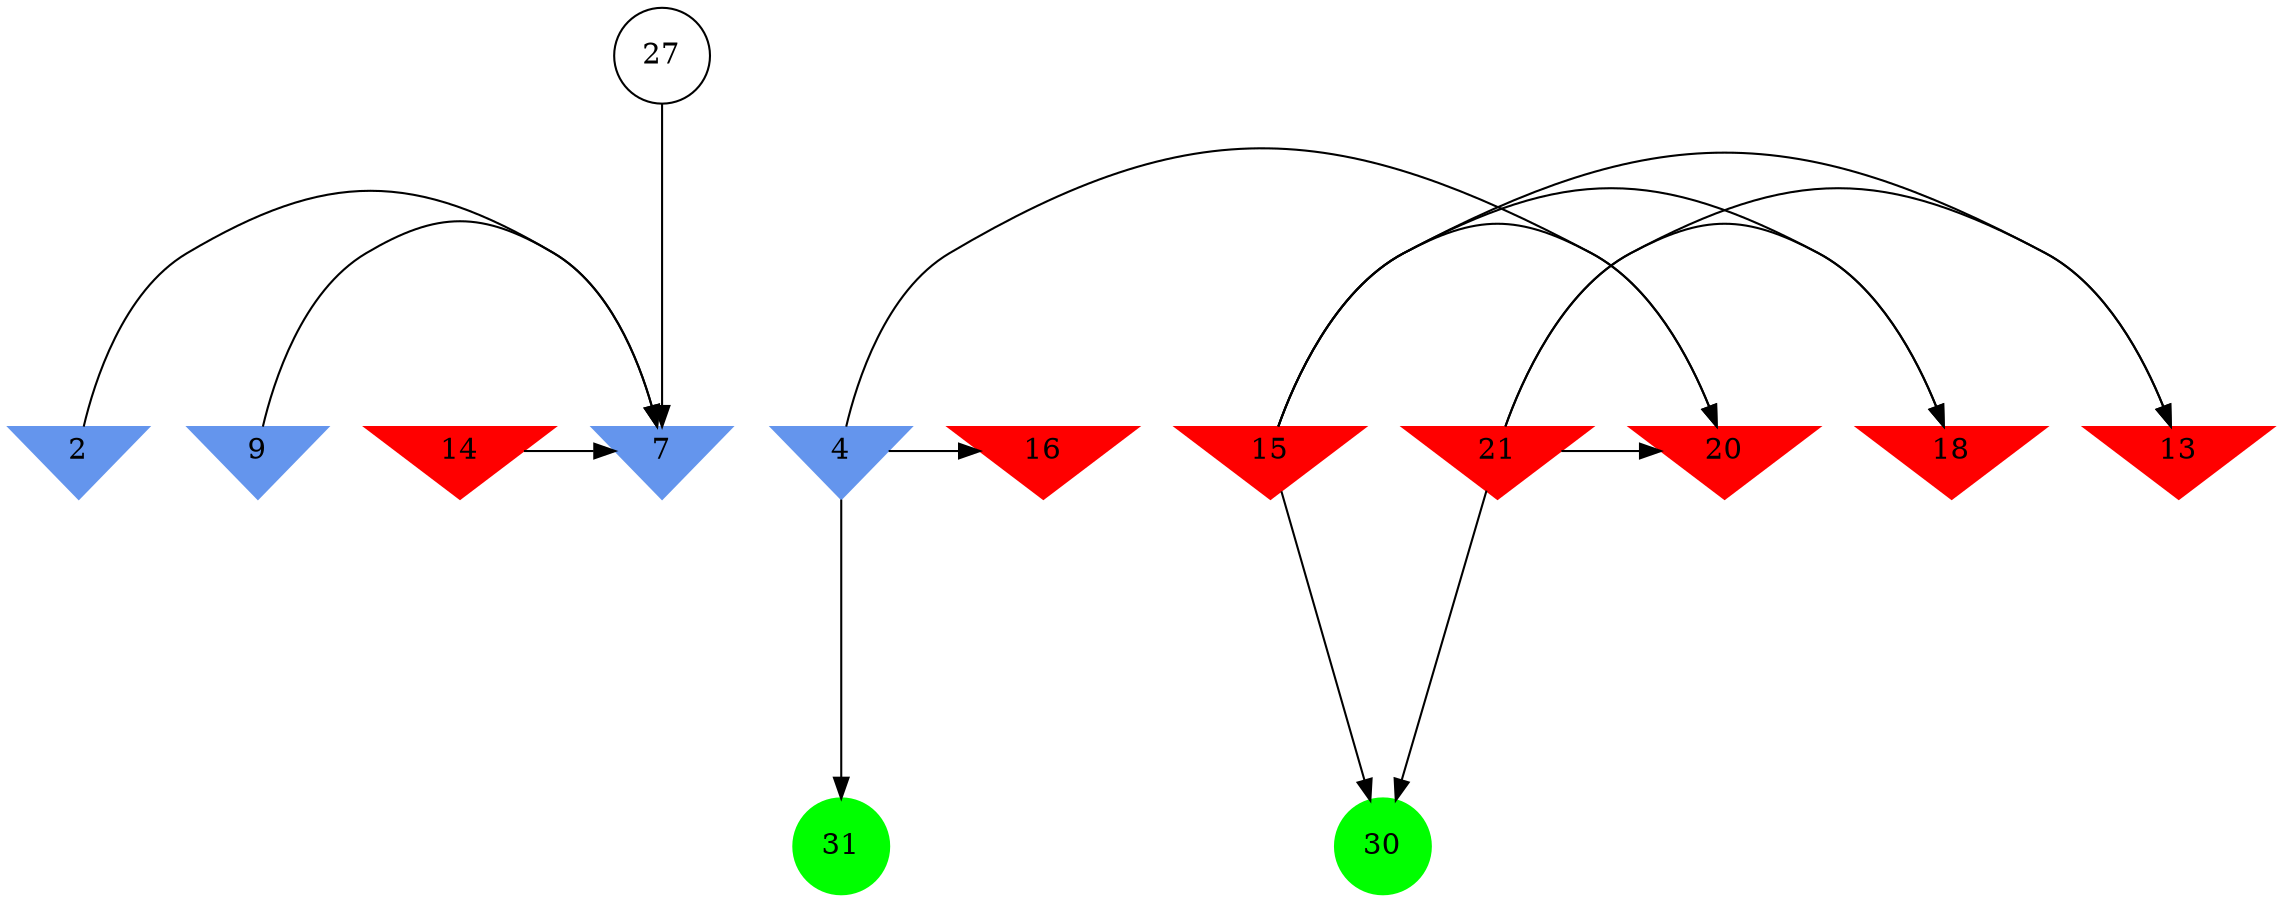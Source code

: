 digraph brain {
	ranksep=2.0;
	2 [shape=invtriangle,style=filled,color=cornflowerblue];
	4 [shape=invtriangle,style=filled,color=cornflowerblue];
	7 [shape=invtriangle,style=filled,color=cornflowerblue];
	9 [shape=invtriangle,style=filled,color=cornflowerblue];
	13 [shape=invtriangle,style=filled,color=red];
	14 [shape=invtriangle,style=filled,color=red];
	15 [shape=invtriangle,style=filled,color=red];
	16 [shape=invtriangle,style=filled,color=red];
	18 [shape=invtriangle,style=filled,color=red];
	20 [shape=invtriangle,style=filled,color=red];
	21 [shape=invtriangle,style=filled,color=red];
	27 [shape=circle,color=black];
	30 [shape=circle,style=filled,color=green];
	31 [shape=circle,style=filled,color=green];
	4	->	20;
	4	->	31;
	4	->	16;
	21	->	13;
	21	->	30;
	21	->	18;
	21	->	20;
	15	->	13;
	15	->	30;
	15	->	18;
	15	->	20;
	9	->	7;
	14	->	7;
	2	->	7;
	27	->	7;
	{ rank=same; 2; 4; 7; 9; 13; 14; 15; 16; 18; 20; 21; }
	{ rank=same; 27; }
	{ rank=same; 30; 31; }
}
